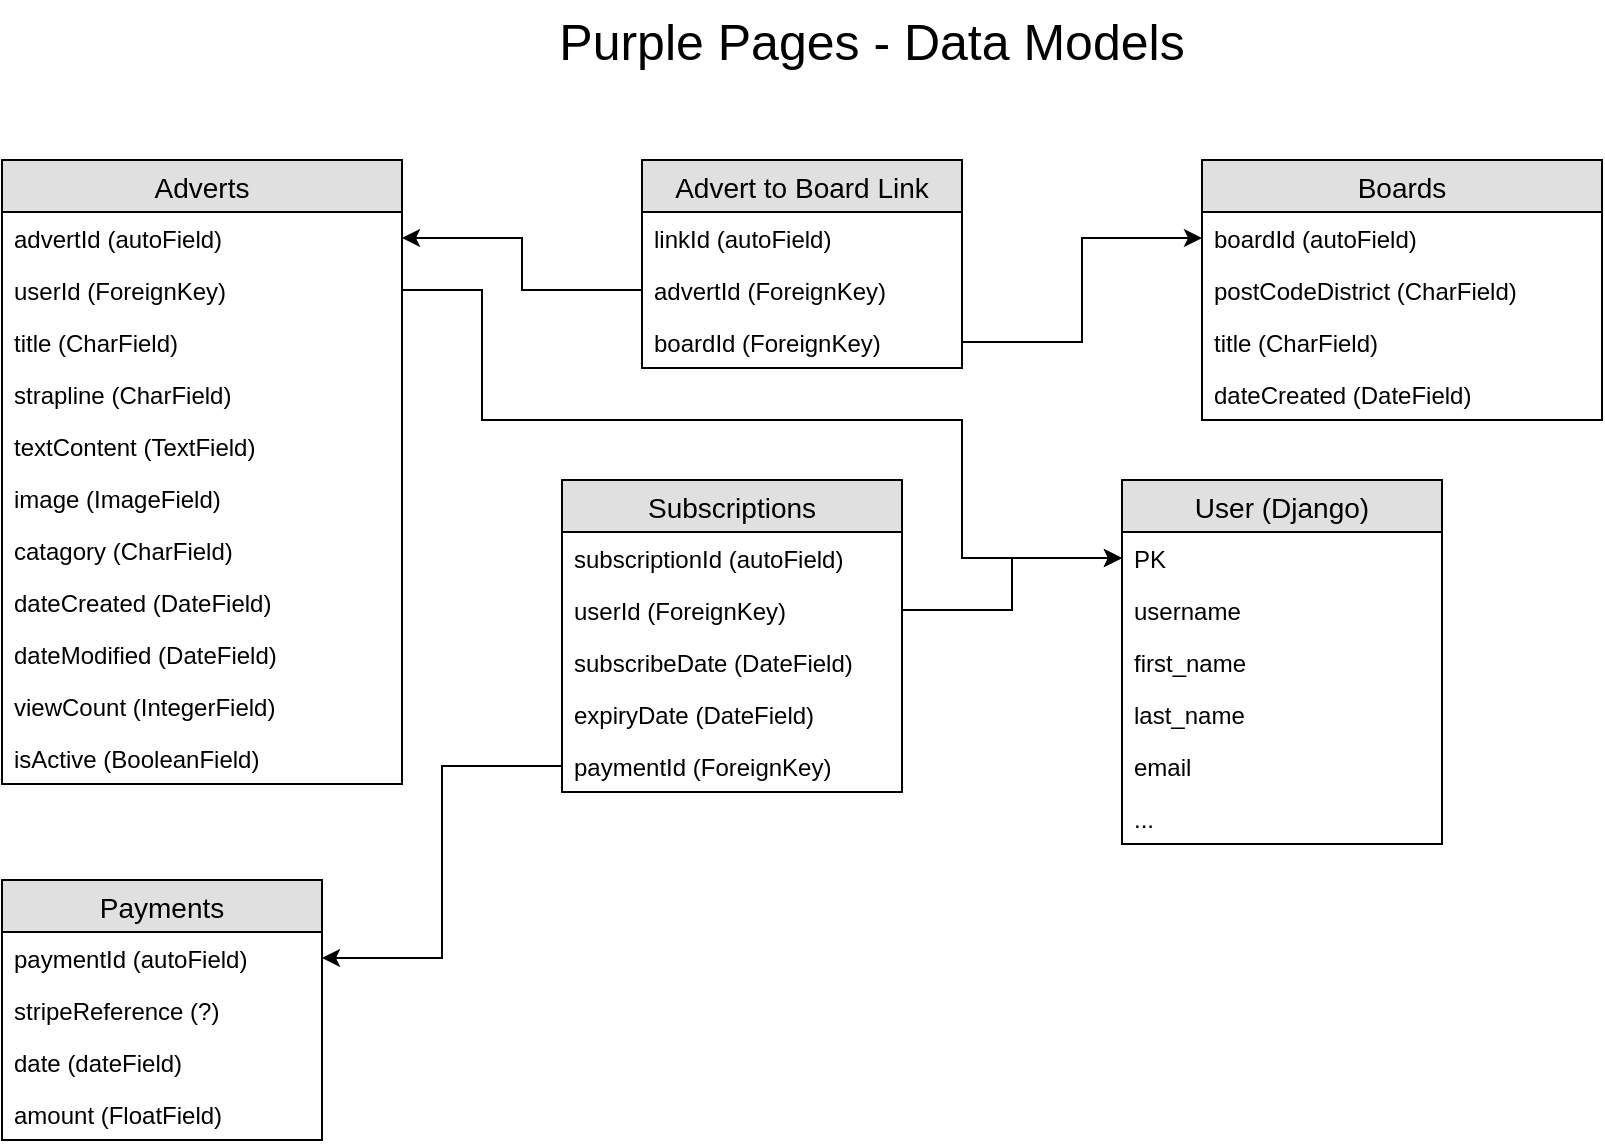 <mxfile version="12.1.0" type="device" pages="1"><diagram name="Page-1" id="9f46799a-70d6-7492-0946-bef42562c5a5"><mxGraphModel dx="1408" dy="699" grid="1" gridSize="10" guides="1" tooltips="1" connect="1" arrows="1" fold="1" page="1" pageScale="1" pageWidth="1100" pageHeight="850" background="#ffffff" math="0" shadow="0"><root><mxCell id="0"/><mxCell id="1" parent="0"/><mxCell id="x0FNNcSRLUAwTUwbXs7Y-1" value="Purple Pages - Data Models" style="text;html=1;strokeColor=none;fillColor=none;align=center;verticalAlign=middle;whiteSpace=wrap;rounded=0;fontSize=25;" vertex="1" parent="1"><mxGeometry x="240" y="40" width="630" height="40" as="geometry"/></mxCell><mxCell id="x0FNNcSRLUAwTUwbXs7Y-2" value="Adverts" style="swimlane;fontStyle=0;childLayout=stackLayout;horizontal=1;startSize=26;fillColor=#e0e0e0;horizontalStack=0;resizeParent=1;resizeParentMax=0;resizeLast=0;collapsible=1;marginBottom=0;swimlaneFillColor=#ffffff;align=center;fontSize=14;" vertex="1" parent="1"><mxGeometry x="120" y="120" width="200" height="312" as="geometry"/></mxCell><mxCell id="x0FNNcSRLUAwTUwbXs7Y-27" value="advertId (autoField)" style="text;strokeColor=none;fillColor=none;spacingLeft=4;spacingRight=4;overflow=hidden;rotatable=0;points=[[0,0.5],[1,0.5]];portConstraint=eastwest;fontSize=12;" vertex="1" parent="x0FNNcSRLUAwTUwbXs7Y-2"><mxGeometry y="26" width="200" height="26" as="geometry"/></mxCell><mxCell id="x0FNNcSRLUAwTUwbXs7Y-28" value="userId (ForeignKey)" style="text;strokeColor=none;fillColor=none;spacingLeft=4;spacingRight=4;overflow=hidden;rotatable=0;points=[[0,0.5],[1,0.5]];portConstraint=eastwest;fontSize=12;" vertex="1" parent="x0FNNcSRLUAwTUwbXs7Y-2"><mxGeometry y="52" width="200" height="26" as="geometry"/></mxCell><mxCell id="x0FNNcSRLUAwTUwbXs7Y-29" value="title (CharField)" style="text;strokeColor=none;fillColor=none;spacingLeft=4;spacingRight=4;overflow=hidden;rotatable=0;points=[[0,0.5],[1,0.5]];portConstraint=eastwest;fontSize=12;" vertex="1" parent="x0FNNcSRLUAwTUwbXs7Y-2"><mxGeometry y="78" width="200" height="26" as="geometry"/></mxCell><mxCell id="x0FNNcSRLUAwTUwbXs7Y-30" value="strapline (CharField)" style="text;strokeColor=none;fillColor=none;spacingLeft=4;spacingRight=4;overflow=hidden;rotatable=0;points=[[0,0.5],[1,0.5]];portConstraint=eastwest;fontSize=12;" vertex="1" parent="x0FNNcSRLUAwTUwbXs7Y-2"><mxGeometry y="104" width="200" height="26" as="geometry"/></mxCell><mxCell id="x0FNNcSRLUAwTUwbXs7Y-31" value="textContent (TextField)" style="text;strokeColor=none;fillColor=none;spacingLeft=4;spacingRight=4;overflow=hidden;rotatable=0;points=[[0,0.5],[1,0.5]];portConstraint=eastwest;fontSize=12;" vertex="1" parent="x0FNNcSRLUAwTUwbXs7Y-2"><mxGeometry y="130" width="200" height="26" as="geometry"/></mxCell><mxCell id="x0FNNcSRLUAwTUwbXs7Y-32" value="image (ImageField)" style="text;strokeColor=none;fillColor=none;spacingLeft=4;spacingRight=4;overflow=hidden;rotatable=0;points=[[0,0.5],[1,0.5]];portConstraint=eastwest;fontSize=12;" vertex="1" parent="x0FNNcSRLUAwTUwbXs7Y-2"><mxGeometry y="156" width="200" height="26" as="geometry"/></mxCell><mxCell id="x0FNNcSRLUAwTUwbXs7Y-76" value="catagory (CharField)" style="text;strokeColor=none;fillColor=none;spacingLeft=4;spacingRight=4;overflow=hidden;rotatable=0;points=[[0,0.5],[1,0.5]];portConstraint=eastwest;fontSize=12;" vertex="1" parent="x0FNNcSRLUAwTUwbXs7Y-2"><mxGeometry y="182" width="200" height="26" as="geometry"/></mxCell><mxCell id="x0FNNcSRLUAwTUwbXs7Y-33" value="dateCreated (DateField)" style="text;strokeColor=none;fillColor=none;spacingLeft=4;spacingRight=4;overflow=hidden;rotatable=0;points=[[0,0.5],[1,0.5]];portConstraint=eastwest;fontSize=12;" vertex="1" parent="x0FNNcSRLUAwTUwbXs7Y-2"><mxGeometry y="208" width="200" height="26" as="geometry"/></mxCell><mxCell id="x0FNNcSRLUAwTUwbXs7Y-34" value="dateModified (DateField)" style="text;strokeColor=none;fillColor=none;spacingLeft=4;spacingRight=4;overflow=hidden;rotatable=0;points=[[0,0.5],[1,0.5]];portConstraint=eastwest;fontSize=12;" vertex="1" parent="x0FNNcSRLUAwTUwbXs7Y-2"><mxGeometry y="234" width="200" height="26" as="geometry"/></mxCell><mxCell id="x0FNNcSRLUAwTUwbXs7Y-35" value="viewCount (IntegerField)" style="text;strokeColor=none;fillColor=none;spacingLeft=4;spacingRight=4;overflow=hidden;rotatable=0;points=[[0,0.5],[1,0.5]];portConstraint=eastwest;fontSize=12;" vertex="1" parent="x0FNNcSRLUAwTUwbXs7Y-2"><mxGeometry y="260" width="200" height="26" as="geometry"/></mxCell><mxCell id="x0FNNcSRLUAwTUwbXs7Y-36" value="isActive (BooleanField)" style="text;strokeColor=none;fillColor=none;spacingLeft=4;spacingRight=4;overflow=hidden;rotatable=0;points=[[0,0.5],[1,0.5]];portConstraint=eastwest;fontSize=12;" vertex="1" parent="x0FNNcSRLUAwTUwbXs7Y-2"><mxGeometry y="286" width="200" height="26" as="geometry"/></mxCell><mxCell id="x0FNNcSRLUAwTUwbXs7Y-37" value="Boards" style="swimlane;fontStyle=0;childLayout=stackLayout;horizontal=1;startSize=26;fillColor=#e0e0e0;horizontalStack=0;resizeParent=1;resizeParentMax=0;resizeLast=0;collapsible=1;marginBottom=0;swimlaneFillColor=#ffffff;align=center;fontSize=14;" vertex="1" parent="1"><mxGeometry x="720" y="120" width="200" height="130" as="geometry"/></mxCell><mxCell id="x0FNNcSRLUAwTUwbXs7Y-38" value="boardId (autoField)" style="text;strokeColor=none;fillColor=none;spacingLeft=4;spacingRight=4;overflow=hidden;rotatable=0;points=[[0,0.5],[1,0.5]];portConstraint=eastwest;fontSize=12;" vertex="1" parent="x0FNNcSRLUAwTUwbXs7Y-37"><mxGeometry y="26" width="200" height="26" as="geometry"/></mxCell><mxCell id="x0FNNcSRLUAwTUwbXs7Y-39" value="postCodeDistrict (CharField)" style="text;strokeColor=none;fillColor=none;spacingLeft=4;spacingRight=4;overflow=hidden;rotatable=0;points=[[0,0.5],[1,0.5]];portConstraint=eastwest;fontSize=12;" vertex="1" parent="x0FNNcSRLUAwTUwbXs7Y-37"><mxGeometry y="52" width="200" height="26" as="geometry"/></mxCell><mxCell id="x0FNNcSRLUAwTUwbXs7Y-40" value="title (CharField)" style="text;strokeColor=none;fillColor=none;spacingLeft=4;spacingRight=4;overflow=hidden;rotatable=0;points=[[0,0.5],[1,0.5]];portConstraint=eastwest;fontSize=12;" vertex="1" parent="x0FNNcSRLUAwTUwbXs7Y-37"><mxGeometry y="78" width="200" height="26" as="geometry"/></mxCell><mxCell id="x0FNNcSRLUAwTUwbXs7Y-41" value="dateCreated (DateField)" style="text;strokeColor=none;fillColor=none;spacingLeft=4;spacingRight=4;overflow=hidden;rotatable=0;points=[[0,0.5],[1,0.5]];portConstraint=eastwest;fontSize=12;" vertex="1" parent="x0FNNcSRLUAwTUwbXs7Y-37"><mxGeometry y="104" width="200" height="26" as="geometry"/></mxCell><mxCell id="x0FNNcSRLUAwTUwbXs7Y-48" value="Advert to Board Link" style="swimlane;fontStyle=0;childLayout=stackLayout;horizontal=1;startSize=26;fillColor=#e0e0e0;horizontalStack=0;resizeParent=1;resizeParentMax=0;resizeLast=0;collapsible=1;marginBottom=0;swimlaneFillColor=#ffffff;align=center;fontSize=14;" vertex="1" parent="1"><mxGeometry x="440" y="120" width="160" height="104" as="geometry"/></mxCell><mxCell id="x0FNNcSRLUAwTUwbXs7Y-49" value="linkId (autoField)" style="text;strokeColor=none;fillColor=none;spacingLeft=4;spacingRight=4;overflow=hidden;rotatable=0;points=[[0,0.5],[1,0.5]];portConstraint=eastwest;fontSize=12;" vertex="1" parent="x0FNNcSRLUAwTUwbXs7Y-48"><mxGeometry y="26" width="160" height="26" as="geometry"/></mxCell><mxCell id="x0FNNcSRLUAwTUwbXs7Y-50" value="advertId (ForeignKey)" style="text;strokeColor=none;fillColor=none;spacingLeft=4;spacingRight=4;overflow=hidden;rotatable=0;points=[[0,0.5],[1,0.5]];portConstraint=eastwest;fontSize=12;" vertex="1" parent="x0FNNcSRLUAwTUwbXs7Y-48"><mxGeometry y="52" width="160" height="26" as="geometry"/></mxCell><mxCell id="x0FNNcSRLUAwTUwbXs7Y-51" value="boardId (ForeignKey)" style="text;strokeColor=none;fillColor=none;spacingLeft=4;spacingRight=4;overflow=hidden;rotatable=0;points=[[0,0.5],[1,0.5]];portConstraint=eastwest;fontSize=12;" vertex="1" parent="x0FNNcSRLUAwTUwbXs7Y-48"><mxGeometry y="78" width="160" height="26" as="geometry"/></mxCell><mxCell id="x0FNNcSRLUAwTUwbXs7Y-52" style="edgeStyle=orthogonalEdgeStyle;rounded=0;orthogonalLoop=1;jettySize=auto;html=1;entryX=1;entryY=0.5;entryDx=0;entryDy=0;fontSize=25;" edge="1" parent="1" source="x0FNNcSRLUAwTUwbXs7Y-50" target="x0FNNcSRLUAwTUwbXs7Y-27"><mxGeometry relative="1" as="geometry"/></mxCell><mxCell id="x0FNNcSRLUAwTUwbXs7Y-53" style="edgeStyle=orthogonalEdgeStyle;rounded=0;orthogonalLoop=1;jettySize=auto;html=1;entryX=0;entryY=0.5;entryDx=0;entryDy=0;fontSize=25;" edge="1" parent="1" source="x0FNNcSRLUAwTUwbXs7Y-51" target="x0FNNcSRLUAwTUwbXs7Y-38"><mxGeometry relative="1" as="geometry"/></mxCell><mxCell id="x0FNNcSRLUAwTUwbXs7Y-54" value="Subscriptions" style="swimlane;fontStyle=0;childLayout=stackLayout;horizontal=1;startSize=26;fillColor=#e0e0e0;horizontalStack=0;resizeParent=1;resizeParentMax=0;resizeLast=0;collapsible=1;marginBottom=0;swimlaneFillColor=#ffffff;align=center;fontSize=14;" vertex="1" parent="1"><mxGeometry x="400" y="280" width="170" height="156" as="geometry"/></mxCell><mxCell id="x0FNNcSRLUAwTUwbXs7Y-55" value="subscriptionId (autoField)" style="text;strokeColor=none;fillColor=none;spacingLeft=4;spacingRight=4;overflow=hidden;rotatable=0;points=[[0,0.5],[1,0.5]];portConstraint=eastwest;fontSize=12;" vertex="1" parent="x0FNNcSRLUAwTUwbXs7Y-54"><mxGeometry y="26" width="170" height="26" as="geometry"/></mxCell><mxCell id="x0FNNcSRLUAwTUwbXs7Y-56" value="userId (ForeignKey)" style="text;strokeColor=none;fillColor=none;spacingLeft=4;spacingRight=4;overflow=hidden;rotatable=0;points=[[0,0.5],[1,0.5]];portConstraint=eastwest;fontSize=12;" vertex="1" parent="x0FNNcSRLUAwTUwbXs7Y-54"><mxGeometry y="52" width="170" height="26" as="geometry"/></mxCell><mxCell id="x0FNNcSRLUAwTUwbXs7Y-58" value="subscribeDate (DateField)" style="text;strokeColor=none;fillColor=none;spacingLeft=4;spacingRight=4;overflow=hidden;rotatable=0;points=[[0,0.5],[1,0.5]];portConstraint=eastwest;fontSize=12;" vertex="1" parent="x0FNNcSRLUAwTUwbXs7Y-54"><mxGeometry y="78" width="170" height="26" as="geometry"/></mxCell><mxCell id="x0FNNcSRLUAwTUwbXs7Y-57" value="expiryDate (DateField)" style="text;strokeColor=none;fillColor=none;spacingLeft=4;spacingRight=4;overflow=hidden;rotatable=0;points=[[0,0.5],[1,0.5]];portConstraint=eastwest;fontSize=12;" vertex="1" parent="x0FNNcSRLUAwTUwbXs7Y-54"><mxGeometry y="104" width="170" height="26" as="geometry"/></mxCell><mxCell id="x0FNNcSRLUAwTUwbXs7Y-59" value="paymentId (ForeignKey)" style="text;strokeColor=none;fillColor=none;spacingLeft=4;spacingRight=4;overflow=hidden;rotatable=0;points=[[0,0.5],[1,0.5]];portConstraint=eastwest;fontSize=12;" vertex="1" parent="x0FNNcSRLUAwTUwbXs7Y-54"><mxGeometry y="130" width="170" height="26" as="geometry"/></mxCell><mxCell id="x0FNNcSRLUAwTUwbXs7Y-60" value="User (Django)" style="swimlane;fontStyle=0;childLayout=stackLayout;horizontal=1;startSize=26;fillColor=#e0e0e0;horizontalStack=0;resizeParent=1;resizeParentMax=0;resizeLast=0;collapsible=1;marginBottom=0;swimlaneFillColor=#ffffff;align=center;fontSize=14;" vertex="1" parent="1"><mxGeometry x="680" y="280" width="160" height="182" as="geometry"/></mxCell><mxCell id="x0FNNcSRLUAwTUwbXs7Y-61" value="PK" style="text;strokeColor=none;fillColor=none;spacingLeft=4;spacingRight=4;overflow=hidden;rotatable=0;points=[[0,0.5],[1,0.5]];portConstraint=eastwest;fontSize=12;" vertex="1" parent="x0FNNcSRLUAwTUwbXs7Y-60"><mxGeometry y="26" width="160" height="26" as="geometry"/></mxCell><mxCell id="x0FNNcSRLUAwTUwbXs7Y-62" value="username" style="text;strokeColor=none;fillColor=none;spacingLeft=4;spacingRight=4;overflow=hidden;rotatable=0;points=[[0,0.5],[1,0.5]];portConstraint=eastwest;fontSize=12;" vertex="1" parent="x0FNNcSRLUAwTUwbXs7Y-60"><mxGeometry y="52" width="160" height="26" as="geometry"/></mxCell><mxCell id="x0FNNcSRLUAwTUwbXs7Y-63" value="first_name" style="text;strokeColor=none;fillColor=none;spacingLeft=4;spacingRight=4;overflow=hidden;rotatable=0;points=[[0,0.5],[1,0.5]];portConstraint=eastwest;fontSize=12;" vertex="1" parent="x0FNNcSRLUAwTUwbXs7Y-60"><mxGeometry y="78" width="160" height="26" as="geometry"/></mxCell><mxCell id="x0FNNcSRLUAwTUwbXs7Y-64" value="last_name" style="text;strokeColor=none;fillColor=none;spacingLeft=4;spacingRight=4;overflow=hidden;rotatable=0;points=[[0,0.5],[1,0.5]];portConstraint=eastwest;fontSize=12;" vertex="1" parent="x0FNNcSRLUAwTUwbXs7Y-60"><mxGeometry y="104" width="160" height="26" as="geometry"/></mxCell><mxCell id="x0FNNcSRLUAwTUwbXs7Y-65" value="email" style="text;strokeColor=none;fillColor=none;spacingLeft=4;spacingRight=4;overflow=hidden;rotatable=0;points=[[0,0.5],[1,0.5]];portConstraint=eastwest;fontSize=12;" vertex="1" parent="x0FNNcSRLUAwTUwbXs7Y-60"><mxGeometry y="130" width="160" height="26" as="geometry"/></mxCell><mxCell id="x0FNNcSRLUAwTUwbXs7Y-66" value="..." style="text;strokeColor=none;fillColor=none;spacingLeft=4;spacingRight=4;overflow=hidden;rotatable=0;points=[[0,0.5],[1,0.5]];portConstraint=eastwest;fontSize=12;" vertex="1" parent="x0FNNcSRLUAwTUwbXs7Y-60"><mxGeometry y="156" width="160" height="26" as="geometry"/></mxCell><mxCell id="x0FNNcSRLUAwTUwbXs7Y-68" style="edgeStyle=orthogonalEdgeStyle;rounded=0;orthogonalLoop=1;jettySize=auto;html=1;exitX=1;exitY=0.5;exitDx=0;exitDy=0;entryX=0;entryY=0.5;entryDx=0;entryDy=0;fontSize=25;" edge="1" parent="1" source="x0FNNcSRLUAwTUwbXs7Y-56" target="x0FNNcSRLUAwTUwbXs7Y-61"><mxGeometry relative="1" as="geometry"/></mxCell><mxCell id="x0FNNcSRLUAwTUwbXs7Y-69" style="edgeStyle=orthogonalEdgeStyle;rounded=0;orthogonalLoop=1;jettySize=auto;html=1;exitX=1;exitY=0.5;exitDx=0;exitDy=0;fontSize=25;" edge="1" parent="1" source="x0FNNcSRLUAwTUwbXs7Y-28" target="x0FNNcSRLUAwTUwbXs7Y-61"><mxGeometry relative="1" as="geometry"><Array as="points"><mxPoint x="360" y="185"/><mxPoint x="360" y="250"/><mxPoint x="600" y="250"/><mxPoint x="600" y="319"/></Array></mxGeometry></mxCell><mxCell id="x0FNNcSRLUAwTUwbXs7Y-70" value="Payments" style="swimlane;fontStyle=0;childLayout=stackLayout;horizontal=1;startSize=26;fillColor=#e0e0e0;horizontalStack=0;resizeParent=1;resizeParentMax=0;resizeLast=0;collapsible=1;marginBottom=0;swimlaneFillColor=#ffffff;align=center;fontSize=14;" vertex="1" parent="1"><mxGeometry x="120" y="480" width="160" height="130" as="geometry"/></mxCell><mxCell id="x0FNNcSRLUAwTUwbXs7Y-71" value="paymentId (autoField)" style="text;strokeColor=none;fillColor=none;spacingLeft=4;spacingRight=4;overflow=hidden;rotatable=0;points=[[0,0.5],[1,0.5]];portConstraint=eastwest;fontSize=12;" vertex="1" parent="x0FNNcSRLUAwTUwbXs7Y-70"><mxGeometry y="26" width="160" height="26" as="geometry"/></mxCell><mxCell id="x0FNNcSRLUAwTUwbXs7Y-72" value="stripeReference (?)" style="text;strokeColor=none;fillColor=none;spacingLeft=4;spacingRight=4;overflow=hidden;rotatable=0;points=[[0,0.5],[1,0.5]];portConstraint=eastwest;fontSize=12;" vertex="1" parent="x0FNNcSRLUAwTUwbXs7Y-70"><mxGeometry y="52" width="160" height="26" as="geometry"/></mxCell><mxCell id="x0FNNcSRLUAwTUwbXs7Y-73" value="date (dateField)" style="text;strokeColor=none;fillColor=none;spacingLeft=4;spacingRight=4;overflow=hidden;rotatable=0;points=[[0,0.5],[1,0.5]];portConstraint=eastwest;fontSize=12;" vertex="1" parent="x0FNNcSRLUAwTUwbXs7Y-70"><mxGeometry y="78" width="160" height="26" as="geometry"/></mxCell><mxCell id="x0FNNcSRLUAwTUwbXs7Y-74" value="amount (FloatField)" style="text;strokeColor=none;fillColor=none;spacingLeft=4;spacingRight=4;overflow=hidden;rotatable=0;points=[[0,0.5],[1,0.5]];portConstraint=eastwest;fontSize=12;" vertex="1" parent="x0FNNcSRLUAwTUwbXs7Y-70"><mxGeometry y="104" width="160" height="26" as="geometry"/></mxCell><mxCell id="x0FNNcSRLUAwTUwbXs7Y-75" style="edgeStyle=orthogonalEdgeStyle;rounded=0;orthogonalLoop=1;jettySize=auto;html=1;entryX=1;entryY=0.5;entryDx=0;entryDy=0;fontSize=25;" edge="1" parent="1" source="x0FNNcSRLUAwTUwbXs7Y-59" target="x0FNNcSRLUAwTUwbXs7Y-71"><mxGeometry relative="1" as="geometry"/></mxCell></root></mxGraphModel></diagram></mxfile>